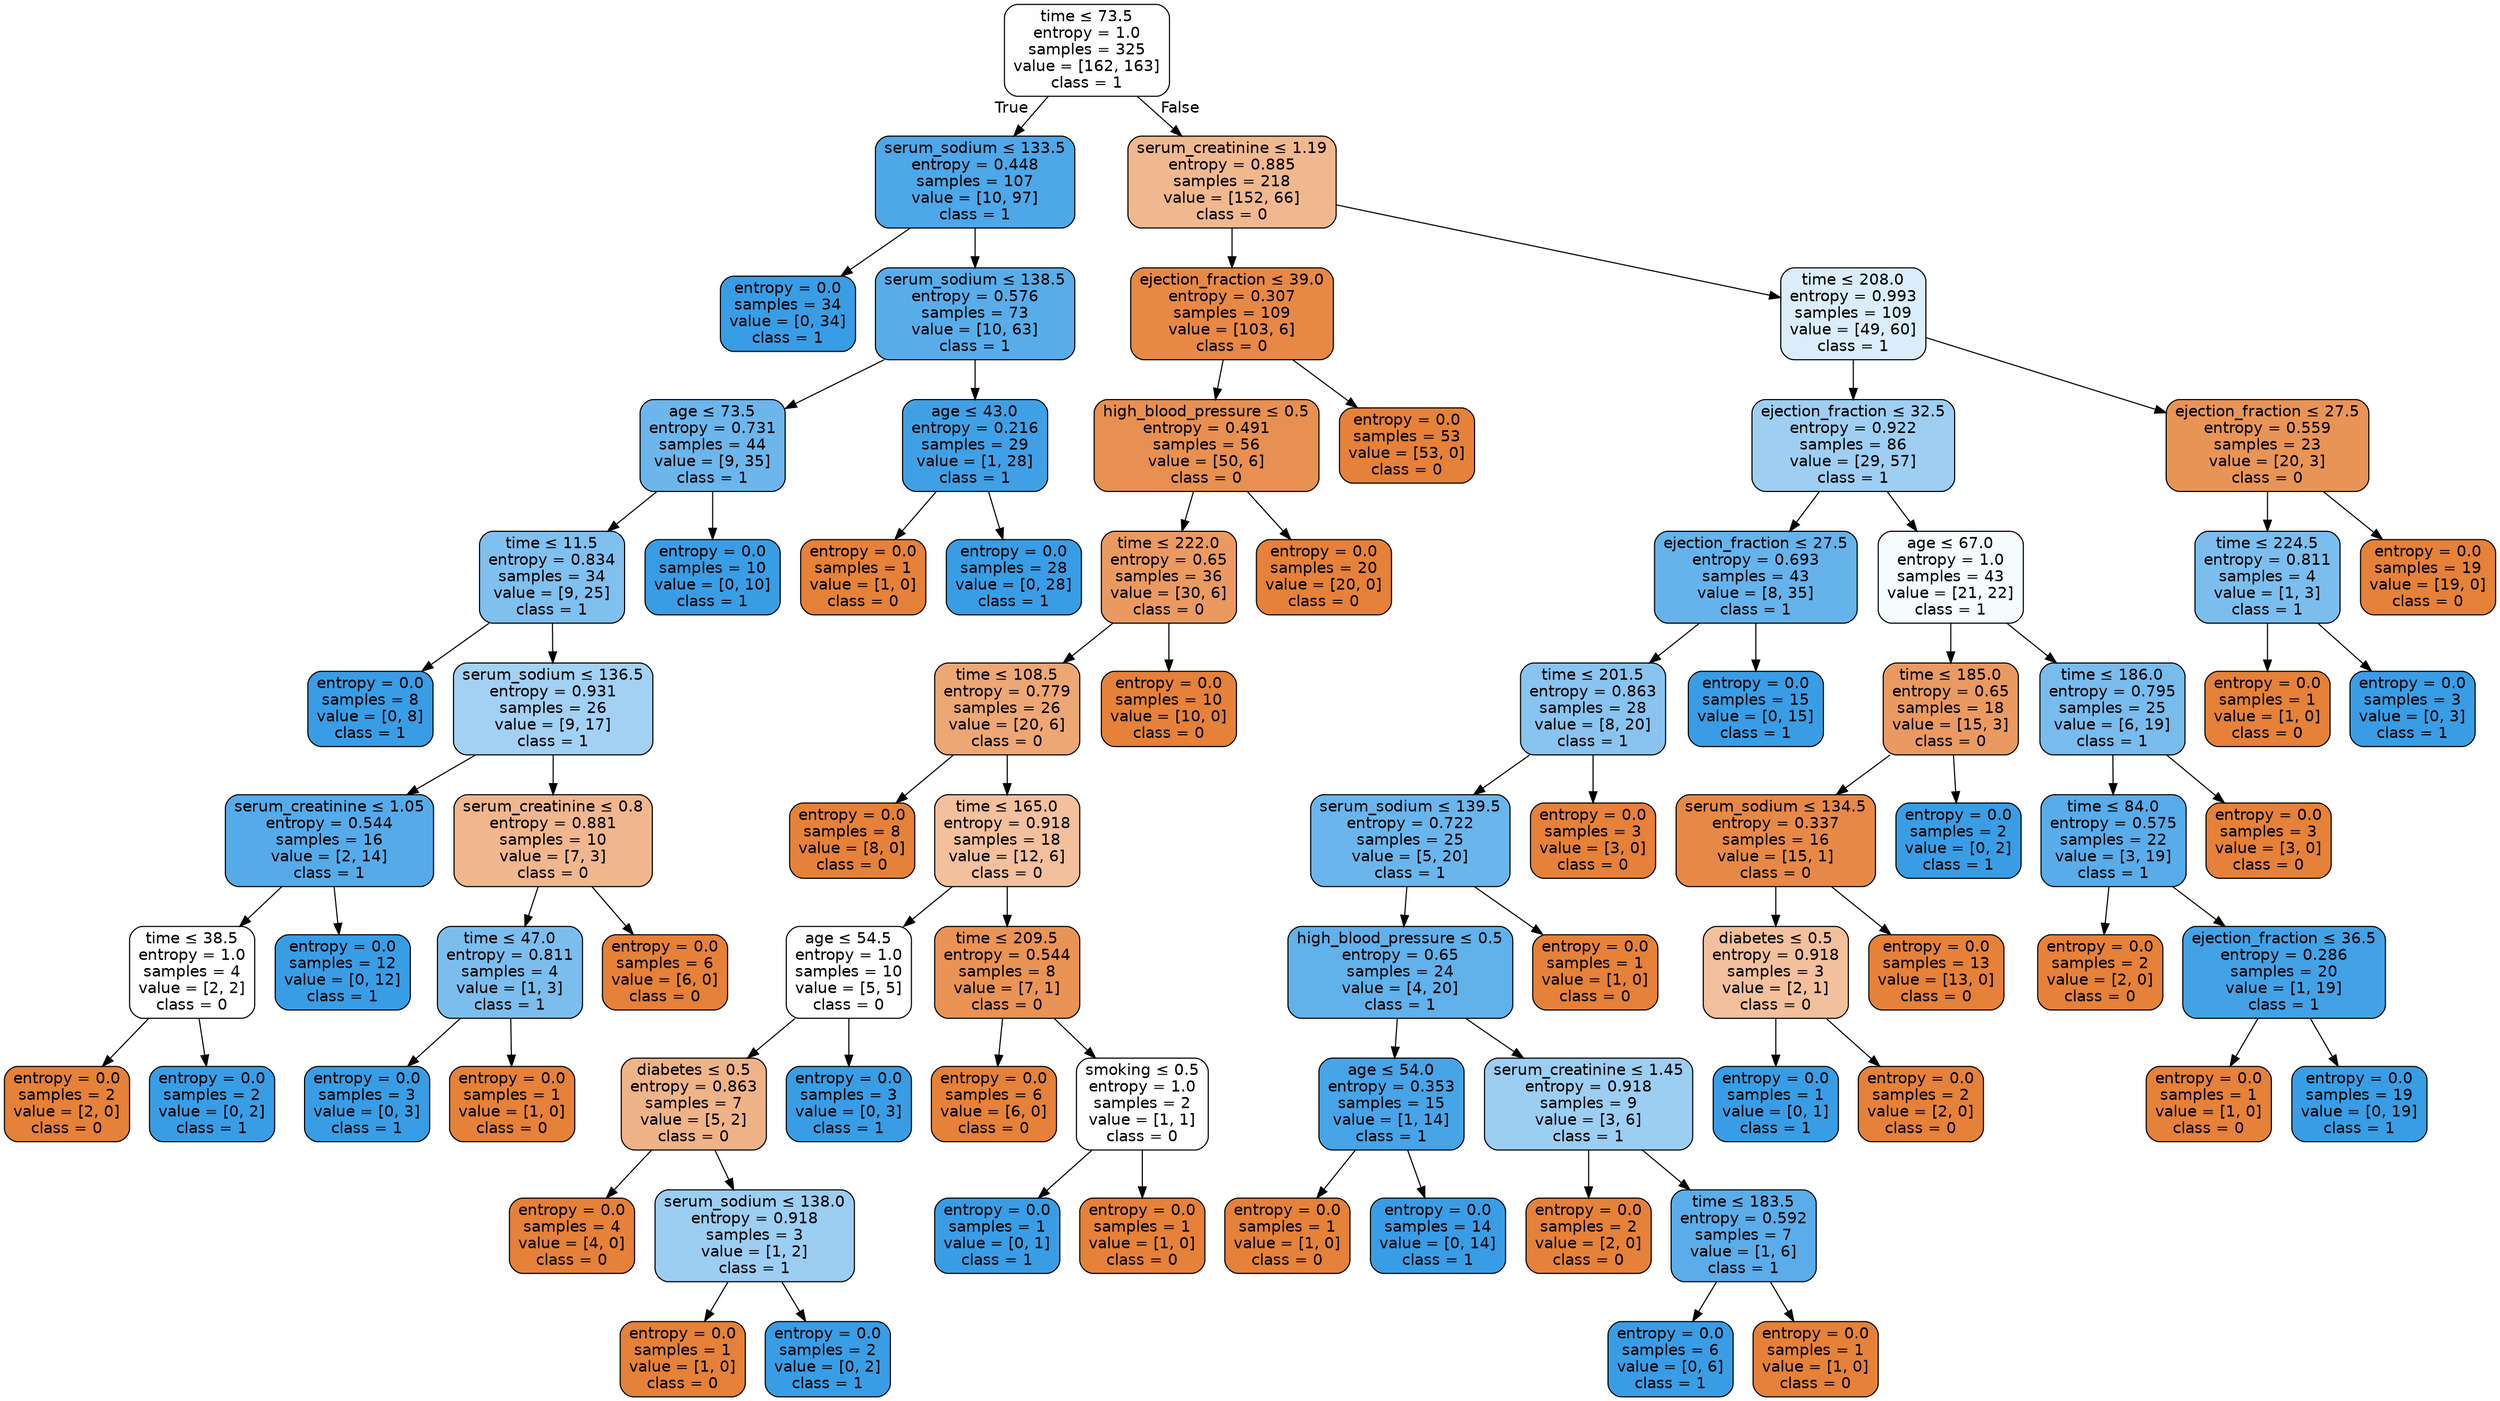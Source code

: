 digraph Tree {
node [shape=box, style="filled, rounded", color="black", fontname=helvetica] ;
edge [fontname=helvetica] ;
0 [label=<time &le; 73.5<br/>entropy = 1.0<br/>samples = 325<br/>value = [162, 163]<br/>class = 1>, fillcolor="#fefeff"] ;
1 [label=<serum_sodium &le; 133.5<br/>entropy = 0.448<br/>samples = 107<br/>value = [10, 97]<br/>class = 1>, fillcolor="#4da7e8"] ;
0 -> 1 [labeldistance=2.5, labelangle=45, headlabel="True"] ;
2 [label=<entropy = 0.0<br/>samples = 34<br/>value = [0, 34]<br/>class = 1>, fillcolor="#399de5"] ;
1 -> 2 ;
3 [label=<serum_sodium &le; 138.5<br/>entropy = 0.576<br/>samples = 73<br/>value = [10, 63]<br/>class = 1>, fillcolor="#58ade9"] ;
1 -> 3 ;
4 [label=<age &le; 73.5<br/>entropy = 0.731<br/>samples = 44<br/>value = [9, 35]<br/>class = 1>, fillcolor="#6cb6ec"] ;
3 -> 4 ;
5 [label=<time &le; 11.5<br/>entropy = 0.834<br/>samples = 34<br/>value = [9, 25]<br/>class = 1>, fillcolor="#80c0ee"] ;
4 -> 5 ;
6 [label=<entropy = 0.0<br/>samples = 8<br/>value = [0, 8]<br/>class = 1>, fillcolor="#399de5"] ;
5 -> 6 ;
7 [label=<serum_sodium &le; 136.5<br/>entropy = 0.931<br/>samples = 26<br/>value = [9, 17]<br/>class = 1>, fillcolor="#a2d1f3"] ;
5 -> 7 ;
8 [label=<serum_creatinine &le; 1.05<br/>entropy = 0.544<br/>samples = 16<br/>value = [2, 14]<br/>class = 1>, fillcolor="#55abe9"] ;
7 -> 8 ;
9 [label=<time &le; 38.5<br/>entropy = 1.0<br/>samples = 4<br/>value = [2, 2]<br/>class = 0>, fillcolor="#ffffff"] ;
8 -> 9 ;
10 [label=<entropy = 0.0<br/>samples = 2<br/>value = [2, 0]<br/>class = 0>, fillcolor="#e58139"] ;
9 -> 10 ;
11 [label=<entropy = 0.0<br/>samples = 2<br/>value = [0, 2]<br/>class = 1>, fillcolor="#399de5"] ;
9 -> 11 ;
12 [label=<entropy = 0.0<br/>samples = 12<br/>value = [0, 12]<br/>class = 1>, fillcolor="#399de5"] ;
8 -> 12 ;
13 [label=<serum_creatinine &le; 0.8<br/>entropy = 0.881<br/>samples = 10<br/>value = [7, 3]<br/>class = 0>, fillcolor="#f0b78e"] ;
7 -> 13 ;
14 [label=<time &le; 47.0<br/>entropy = 0.811<br/>samples = 4<br/>value = [1, 3]<br/>class = 1>, fillcolor="#7bbeee"] ;
13 -> 14 ;
15 [label=<entropy = 0.0<br/>samples = 3<br/>value = [0, 3]<br/>class = 1>, fillcolor="#399de5"] ;
14 -> 15 ;
16 [label=<entropy = 0.0<br/>samples = 1<br/>value = [1, 0]<br/>class = 0>, fillcolor="#e58139"] ;
14 -> 16 ;
17 [label=<entropy = 0.0<br/>samples = 6<br/>value = [6, 0]<br/>class = 0>, fillcolor="#e58139"] ;
13 -> 17 ;
18 [label=<entropy = 0.0<br/>samples = 10<br/>value = [0, 10]<br/>class = 1>, fillcolor="#399de5"] ;
4 -> 18 ;
19 [label=<age &le; 43.0<br/>entropy = 0.216<br/>samples = 29<br/>value = [1, 28]<br/>class = 1>, fillcolor="#40a0e6"] ;
3 -> 19 ;
20 [label=<entropy = 0.0<br/>samples = 1<br/>value = [1, 0]<br/>class = 0>, fillcolor="#e58139"] ;
19 -> 20 ;
21 [label=<entropy = 0.0<br/>samples = 28<br/>value = [0, 28]<br/>class = 1>, fillcolor="#399de5"] ;
19 -> 21 ;
22 [label=<serum_creatinine &le; 1.19<br/>entropy = 0.885<br/>samples = 218<br/>value = [152, 66]<br/>class = 0>, fillcolor="#f0b88f"] ;
0 -> 22 [labeldistance=2.5, labelangle=-45, headlabel="False"] ;
23 [label=<ejection_fraction &le; 39.0<br/>entropy = 0.307<br/>samples = 109<br/>value = [103, 6]<br/>class = 0>, fillcolor="#e78845"] ;
22 -> 23 ;
24 [label=<high_blood_pressure &le; 0.5<br/>entropy = 0.491<br/>samples = 56<br/>value = [50, 6]<br/>class = 0>, fillcolor="#e89051"] ;
23 -> 24 ;
25 [label=<time &le; 222.0<br/>entropy = 0.65<br/>samples = 36<br/>value = [30, 6]<br/>class = 0>, fillcolor="#ea9a61"] ;
24 -> 25 ;
26 [label=<time &le; 108.5<br/>entropy = 0.779<br/>samples = 26<br/>value = [20, 6]<br/>class = 0>, fillcolor="#eda774"] ;
25 -> 26 ;
27 [label=<entropy = 0.0<br/>samples = 8<br/>value = [8, 0]<br/>class = 0>, fillcolor="#e58139"] ;
26 -> 27 ;
28 [label=<time &le; 165.0<br/>entropy = 0.918<br/>samples = 18<br/>value = [12, 6]<br/>class = 0>, fillcolor="#f2c09c"] ;
26 -> 28 ;
29 [label=<age &le; 54.5<br/>entropy = 1.0<br/>samples = 10<br/>value = [5, 5]<br/>class = 0>, fillcolor="#ffffff"] ;
28 -> 29 ;
30 [label=<diabetes &le; 0.5<br/>entropy = 0.863<br/>samples = 7<br/>value = [5, 2]<br/>class = 0>, fillcolor="#efb388"] ;
29 -> 30 ;
31 [label=<entropy = 0.0<br/>samples = 4<br/>value = [4, 0]<br/>class = 0>, fillcolor="#e58139"] ;
30 -> 31 ;
32 [label=<serum_sodium &le; 138.0<br/>entropy = 0.918<br/>samples = 3<br/>value = [1, 2]<br/>class = 1>, fillcolor="#9ccef2"] ;
30 -> 32 ;
33 [label=<entropy = 0.0<br/>samples = 1<br/>value = [1, 0]<br/>class = 0>, fillcolor="#e58139"] ;
32 -> 33 ;
34 [label=<entropy = 0.0<br/>samples = 2<br/>value = [0, 2]<br/>class = 1>, fillcolor="#399de5"] ;
32 -> 34 ;
35 [label=<entropy = 0.0<br/>samples = 3<br/>value = [0, 3]<br/>class = 1>, fillcolor="#399de5"] ;
29 -> 35 ;
36 [label=<time &le; 209.5<br/>entropy = 0.544<br/>samples = 8<br/>value = [7, 1]<br/>class = 0>, fillcolor="#e99355"] ;
28 -> 36 ;
37 [label=<entropy = 0.0<br/>samples = 6<br/>value = [6, 0]<br/>class = 0>, fillcolor="#e58139"] ;
36 -> 37 ;
38 [label=<smoking &le; 0.5<br/>entropy = 1.0<br/>samples = 2<br/>value = [1, 1]<br/>class = 0>, fillcolor="#ffffff"] ;
36 -> 38 ;
39 [label=<entropy = 0.0<br/>samples = 1<br/>value = [0, 1]<br/>class = 1>, fillcolor="#399de5"] ;
38 -> 39 ;
40 [label=<entropy = 0.0<br/>samples = 1<br/>value = [1, 0]<br/>class = 0>, fillcolor="#e58139"] ;
38 -> 40 ;
41 [label=<entropy = 0.0<br/>samples = 10<br/>value = [10, 0]<br/>class = 0>, fillcolor="#e58139"] ;
25 -> 41 ;
42 [label=<entropy = 0.0<br/>samples = 20<br/>value = [20, 0]<br/>class = 0>, fillcolor="#e58139"] ;
24 -> 42 ;
43 [label=<entropy = 0.0<br/>samples = 53<br/>value = [53, 0]<br/>class = 0>, fillcolor="#e58139"] ;
23 -> 43 ;
44 [label=<time &le; 208.0<br/>entropy = 0.993<br/>samples = 109<br/>value = [49, 60]<br/>class = 1>, fillcolor="#dbedfa"] ;
22 -> 44 ;
45 [label=<ejection_fraction &le; 32.5<br/>entropy = 0.922<br/>samples = 86<br/>value = [29, 57]<br/>class = 1>, fillcolor="#9ecff2"] ;
44 -> 45 ;
46 [label=<ejection_fraction &le; 27.5<br/>entropy = 0.693<br/>samples = 43<br/>value = [8, 35]<br/>class = 1>, fillcolor="#66b3eb"] ;
45 -> 46 ;
47 [label=<time &le; 201.5<br/>entropy = 0.863<br/>samples = 28<br/>value = [8, 20]<br/>class = 1>, fillcolor="#88c4ef"] ;
46 -> 47 ;
48 [label=<serum_sodium &le; 139.5<br/>entropy = 0.722<br/>samples = 25<br/>value = [5, 20]<br/>class = 1>, fillcolor="#6ab6ec"] ;
47 -> 48 ;
49 [label=<high_blood_pressure &le; 0.5<br/>entropy = 0.65<br/>samples = 24<br/>value = [4, 20]<br/>class = 1>, fillcolor="#61b1ea"] ;
48 -> 49 ;
50 [label=<age &le; 54.0<br/>entropy = 0.353<br/>samples = 15<br/>value = [1, 14]<br/>class = 1>, fillcolor="#47a4e7"] ;
49 -> 50 ;
51 [label=<entropy = 0.0<br/>samples = 1<br/>value = [1, 0]<br/>class = 0>, fillcolor="#e58139"] ;
50 -> 51 ;
52 [label=<entropy = 0.0<br/>samples = 14<br/>value = [0, 14]<br/>class = 1>, fillcolor="#399de5"] ;
50 -> 52 ;
53 [label=<serum_creatinine &le; 1.45<br/>entropy = 0.918<br/>samples = 9<br/>value = [3, 6]<br/>class = 1>, fillcolor="#9ccef2"] ;
49 -> 53 ;
54 [label=<entropy = 0.0<br/>samples = 2<br/>value = [2, 0]<br/>class = 0>, fillcolor="#e58139"] ;
53 -> 54 ;
55 [label=<time &le; 183.5<br/>entropy = 0.592<br/>samples = 7<br/>value = [1, 6]<br/>class = 1>, fillcolor="#5aade9"] ;
53 -> 55 ;
56 [label=<entropy = 0.0<br/>samples = 6<br/>value = [0, 6]<br/>class = 1>, fillcolor="#399de5"] ;
55 -> 56 ;
57 [label=<entropy = 0.0<br/>samples = 1<br/>value = [1, 0]<br/>class = 0>, fillcolor="#e58139"] ;
55 -> 57 ;
58 [label=<entropy = 0.0<br/>samples = 1<br/>value = [1, 0]<br/>class = 0>, fillcolor="#e58139"] ;
48 -> 58 ;
59 [label=<entropy = 0.0<br/>samples = 3<br/>value = [3, 0]<br/>class = 0>, fillcolor="#e58139"] ;
47 -> 59 ;
60 [label=<entropy = 0.0<br/>samples = 15<br/>value = [0, 15]<br/>class = 1>, fillcolor="#399de5"] ;
46 -> 60 ;
61 [label=<age &le; 67.0<br/>entropy = 1.0<br/>samples = 43<br/>value = [21, 22]<br/>class = 1>, fillcolor="#f6fbfe"] ;
45 -> 61 ;
62 [label=<time &le; 185.0<br/>entropy = 0.65<br/>samples = 18<br/>value = [15, 3]<br/>class = 0>, fillcolor="#ea9a61"] ;
61 -> 62 ;
63 [label=<serum_sodium &le; 134.5<br/>entropy = 0.337<br/>samples = 16<br/>value = [15, 1]<br/>class = 0>, fillcolor="#e78946"] ;
62 -> 63 ;
64 [label=<diabetes &le; 0.5<br/>entropy = 0.918<br/>samples = 3<br/>value = [2, 1]<br/>class = 0>, fillcolor="#f2c09c"] ;
63 -> 64 ;
65 [label=<entropy = 0.0<br/>samples = 1<br/>value = [0, 1]<br/>class = 1>, fillcolor="#399de5"] ;
64 -> 65 ;
66 [label=<entropy = 0.0<br/>samples = 2<br/>value = [2, 0]<br/>class = 0>, fillcolor="#e58139"] ;
64 -> 66 ;
67 [label=<entropy = 0.0<br/>samples = 13<br/>value = [13, 0]<br/>class = 0>, fillcolor="#e58139"] ;
63 -> 67 ;
68 [label=<entropy = 0.0<br/>samples = 2<br/>value = [0, 2]<br/>class = 1>, fillcolor="#399de5"] ;
62 -> 68 ;
69 [label=<time &le; 186.0<br/>entropy = 0.795<br/>samples = 25<br/>value = [6, 19]<br/>class = 1>, fillcolor="#78bced"] ;
61 -> 69 ;
70 [label=<time &le; 84.0<br/>entropy = 0.575<br/>samples = 22<br/>value = [3, 19]<br/>class = 1>, fillcolor="#58ace9"] ;
69 -> 70 ;
71 [label=<entropy = 0.0<br/>samples = 2<br/>value = [2, 0]<br/>class = 0>, fillcolor="#e58139"] ;
70 -> 71 ;
72 [label=<ejection_fraction &le; 36.5<br/>entropy = 0.286<br/>samples = 20<br/>value = [1, 19]<br/>class = 1>, fillcolor="#43a2e6"] ;
70 -> 72 ;
73 [label=<entropy = 0.0<br/>samples = 1<br/>value = [1, 0]<br/>class = 0>, fillcolor="#e58139"] ;
72 -> 73 ;
74 [label=<entropy = 0.0<br/>samples = 19<br/>value = [0, 19]<br/>class = 1>, fillcolor="#399de5"] ;
72 -> 74 ;
75 [label=<entropy = 0.0<br/>samples = 3<br/>value = [3, 0]<br/>class = 0>, fillcolor="#e58139"] ;
69 -> 75 ;
76 [label=<ejection_fraction &le; 27.5<br/>entropy = 0.559<br/>samples = 23<br/>value = [20, 3]<br/>class = 0>, fillcolor="#e99457"] ;
44 -> 76 ;
77 [label=<time &le; 224.5<br/>entropy = 0.811<br/>samples = 4<br/>value = [1, 3]<br/>class = 1>, fillcolor="#7bbeee"] ;
76 -> 77 ;
78 [label=<entropy = 0.0<br/>samples = 1<br/>value = [1, 0]<br/>class = 0>, fillcolor="#e58139"] ;
77 -> 78 ;
79 [label=<entropy = 0.0<br/>samples = 3<br/>value = [0, 3]<br/>class = 1>, fillcolor="#399de5"] ;
77 -> 79 ;
80 [label=<entropy = 0.0<br/>samples = 19<br/>value = [19, 0]<br/>class = 0>, fillcolor="#e58139"] ;
76 -> 80 ;
}